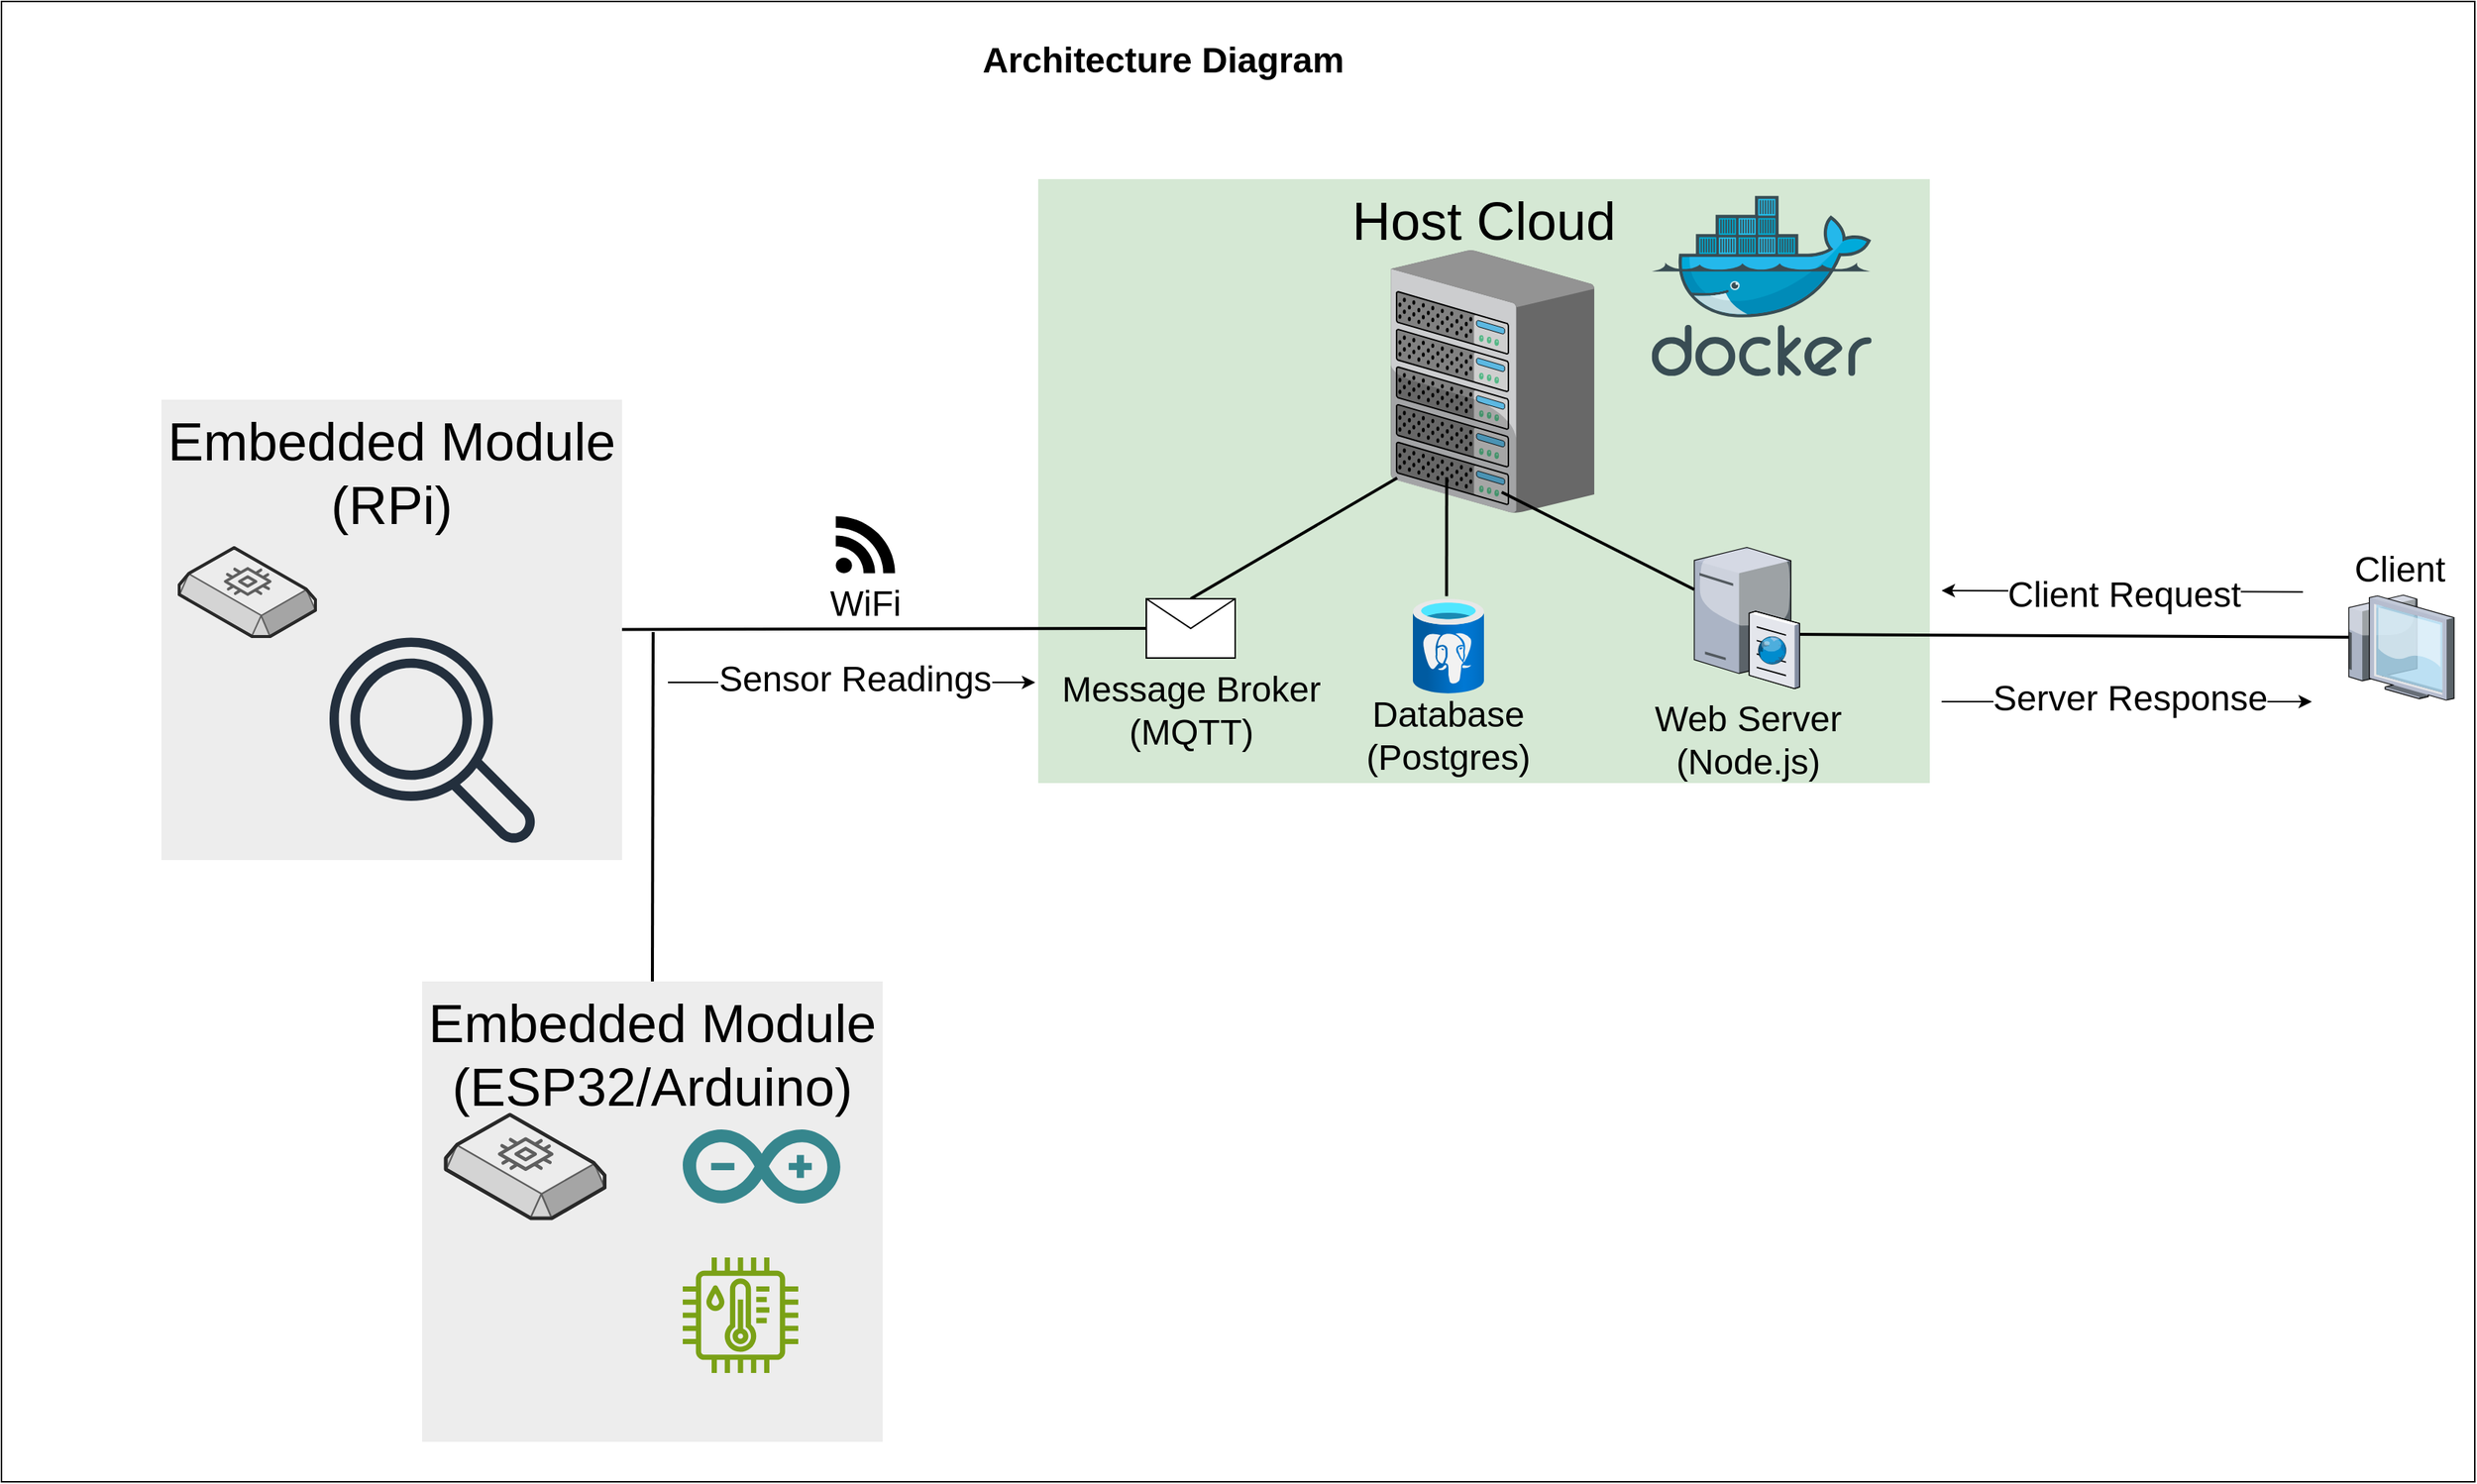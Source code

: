 <mxfile version="26.2.14">
  <diagram name="Page-1" id="e3a06f82-3646-2815-327d-82caf3d4e204">
    <mxGraphModel dx="2135" dy="1013" grid="1" gridSize="10" guides="1" tooltips="1" connect="1" arrows="1" fold="1" page="1" pageScale="1.5" pageWidth="1169" pageHeight="826" background="none" math="0" shadow="0">
      <root>
        <mxCell id="0" style=";html=1;" />
        <mxCell id="1" style=";html=1;" parent="0" />
        <mxCell id="hY7NImJjKEYf4peFuwMV-13" value="" style="rounded=0;whiteSpace=wrap;html=1;" vertex="1" parent="1">
          <mxGeometry x="40" y="10" width="1670" height="1000" as="geometry" />
        </mxCell>
        <mxCell id="y-3M5qs4vGqmPAsc8c7I-2" value="&lt;font style=&quot;font-size: 36px;&quot;&gt;Embedded Module (ESP32/Arduino)&lt;/font&gt;" style="whiteSpace=wrap;html=1;fillColor=#EDEDED;fontSize=14;strokeColor=none;verticalAlign=top;" parent="1" vertex="1">
          <mxGeometry x="324" y="672" width="311" height="311" as="geometry" />
        </mxCell>
        <mxCell id="6a7d8f32e03d9370-60" value="&lt;span style=&quot;font-size: 36px;&quot;&gt;Host Cloud&lt;/span&gt;" style="whiteSpace=wrap;html=1;fillColor=#d5e8d4;fontSize=14;strokeColor=none;verticalAlign=top;" parent="1" vertex="1">
          <mxGeometry x="740" y="130" width="602" height="408" as="geometry" />
        </mxCell>
        <mxCell id="6a7d8f32e03d9370-59" value="&lt;font style=&quot;font-size: 36px;&quot;&gt;Embedded Module (RPi)&lt;/font&gt;" style="whiteSpace=wrap;html=1;fillColor=#EDEDED;fontSize=14;strokeColor=none;verticalAlign=top;" parent="1" vertex="1">
          <mxGeometry x="148" y="279" width="311" height="311" as="geometry" />
        </mxCell>
        <mxCell id="6a7d8f32e03d9370-52" style="edgeStyle=none;rounded=0;html=1;startSize=10;endSize=10;jettySize=auto;orthogonalLoop=1;fontSize=14;endArrow=none;endFill=0;strokeWidth=2;entryX=0.187;entryY=0.401;entryDx=0;entryDy=0;entryPerimeter=0;exitX=0.961;exitY=0.626;exitDx=0;exitDy=0;exitPerimeter=0;" parent="1" source="6a7d8f32e03d9370-15" target="6a7d8f32e03d9370-27" edge="1">
          <mxGeometry relative="1" as="geometry">
            <mxPoint x="1264" y="433.307" as="sourcePoint" />
          </mxGeometry>
        </mxCell>
        <mxCell id="6a7d8f32e03d9370-15" value="&lt;font style=&quot;font-size: 24px;&quot;&gt;Web Server&lt;/font&gt;&lt;div&gt;&lt;font style=&quot;font-size: 24px;&quot;&gt;(Node.js)&lt;/font&gt;&lt;/div&gt;" style="verticalLabelPosition=bottom;aspect=fixed;html=1;verticalAlign=top;strokeColor=none;shape=mxgraph.citrix.cache_server;fillColor=#66B2FF;gradientColor=#0066CC;fontSize=14;labelPosition=center;align=center;" parent="1" vertex="1">
          <mxGeometry x="1183" y="376.5" width="71" height="97.5" as="geometry" />
        </mxCell>
        <mxCell id="6a7d8f32e03d9370-16" value="" style="verticalLabelPosition=top;aspect=fixed;html=1;verticalAlign=bottom;strokeColor=none;shape=mxgraph.citrix.chassis;fillColor=#66B2FF;gradientColor=#0066CC;fontSize=14;labelPosition=center;align=center;" parent="1" vertex="1">
          <mxGeometry x="978" y="178" width="137.5" height="177.5" as="geometry" />
        </mxCell>
        <mxCell id="6a7d8f32e03d9370-47" style="edgeStyle=none;rounded=0;html=1;startSize=10;endSize=10;jettySize=auto;orthogonalLoop=1;fontSize=14;endArrow=none;endFill=0;strokeWidth=2;exitX=0.5;exitY=0;exitDx=0;exitDy=0;entryX=0.032;entryY=0.867;entryDx=0;entryDy=0;entryPerimeter=0;" parent="1" source="qWdEIRByMjNaHTq9e7Bd-4" target="6a7d8f32e03d9370-16" edge="1">
          <mxGeometry relative="1" as="geometry">
            <mxPoint x="637" y="78.91" as="sourcePoint" />
          </mxGeometry>
        </mxCell>
        <mxCell id="6a7d8f32e03d9370-48" style="edgeStyle=none;rounded=0;html=1;startSize=10;endSize=10;jettySize=auto;orthogonalLoop=1;fontSize=14;endArrow=none;endFill=0;strokeWidth=2;exitX=0.474;exitY=-0.028;exitDx=0;exitDy=0;exitPerimeter=0;entryX=0.275;entryY=0.864;entryDx=0;entryDy=0;entryPerimeter=0;" parent="1" source="qWdEIRByMjNaHTq9e7Bd-6" target="6a7d8f32e03d9370-16" edge="1">
          <mxGeometry relative="1" as="geometry">
            <mxPoint x="636.81" y="213" as="sourcePoint" />
            <mxPoint x="1014" y="350" as="targetPoint" />
          </mxGeometry>
        </mxCell>
        <mxCell id="6a7d8f32e03d9370-55" style="edgeStyle=none;rounded=0;html=1;startSize=10;endSize=10;jettySize=auto;orthogonalLoop=1;fontSize=14;endArrow=none;endFill=0;strokeWidth=2;entryX=0.545;entryY=0.921;entryDx=0;entryDy=0;entryPerimeter=0;" parent="1" source="6a7d8f32e03d9370-15" target="6a7d8f32e03d9370-16" edge="1">
          <mxGeometry relative="1" as="geometry">
            <mxPoint x="1193" y="414.493" as="sourcePoint" />
          </mxGeometry>
        </mxCell>
        <mxCell id="6a7d8f32e03d9370-27" value="&lt;font style=&quot;font-size: 24px;&quot;&gt;Client&lt;/font&gt;" style="verticalLabelPosition=top;aspect=fixed;html=1;verticalAlign=bottom;strokeColor=none;shape=mxgraph.citrix.thin_client;fillColor=#66B2FF;gradientColor=#0066CC;fontSize=14;labelPosition=center;align=center;" parent="1" vertex="1">
          <mxGeometry x="1621" y="411" width="75" height="71" as="geometry" />
        </mxCell>
        <mxCell id="6a7d8f32e03d9370-62" value="Architecture Diagram" style="text;strokeColor=none;fillColor=none;html=1;fontSize=24;fontStyle=1;verticalAlign=middle;align=center;" parent="1" vertex="1">
          <mxGeometry x="393" y="30" width="861" height="40" as="geometry" />
        </mxCell>
        <mxCell id="qWdEIRByMjNaHTq9e7Bd-4" value="&lt;font style=&quot;font-size: 24px;&quot;&gt;Message Broker&lt;/font&gt;&lt;div&gt;&lt;font style=&quot;font-size: 24px;&quot;&gt;(MQTT)&lt;/font&gt;&lt;/div&gt;" style="shape=message;html=1;html=1;outlineConnect=0;labelPosition=center;verticalLabelPosition=bottom;align=center;verticalAlign=top;" parent="1" vertex="1">
          <mxGeometry x="813" y="413.5" width="60" height="40" as="geometry" />
        </mxCell>
        <mxCell id="qWdEIRByMjNaHTq9e7Bd-6" value="" style="image;aspect=fixed;html=1;points=[];align=center;fontSize=12;image=img/lib/azure2/databases/Azure_Database_PostgreSQL_Server.svg;" parent="1" vertex="1">
          <mxGeometry x="993" y="413.5" width="48" height="64" as="geometry" />
        </mxCell>
        <mxCell id="qWdEIRByMjNaHTq9e7Bd-8" value="" style="image;sketch=0;aspect=fixed;html=1;points=[];align=center;fontSize=12;image=img/lib/mscae/Docker.svg;" parent="1" vertex="1">
          <mxGeometry x="1154.23" y="141.2" width="148.54" height="121.8" as="geometry" />
        </mxCell>
        <mxCell id="qWdEIRByMjNaHTq9e7Bd-9" value="" style="shape=image;html=1;verticalAlign=top;verticalLabelPosition=bottom;labelBackgroundColor=#ffffff;imageAspect=0;aspect=fixed;image=https://cdn1.iconfinder.com/data/icons/fruit-136/64/Fruit_iconfree_Filled_Outline_raspberry-healthy-organic-food-fruit_icon-128.png" parent="1" vertex="1">
          <mxGeometry x="366" y="376.5" width="86.5" height="86.5" as="geometry" />
        </mxCell>
        <mxCell id="qWdEIRByMjNaHTq9e7Bd-10" value="" style="dashed=0;outlineConnect=0;html=1;align=center;labelPosition=center;verticalLabelPosition=bottom;verticalAlign=top;shape=mxgraph.weblogos.arduino;fillColor=#36868D;strokeColor=none" parent="1" vertex="1">
          <mxGeometry x="500" y="772" width="106.4" height="50" as="geometry" />
        </mxCell>
        <mxCell id="qWdEIRByMjNaHTq9e7Bd-11" value="" style="verticalLabelPosition=bottom;html=1;verticalAlign=top;strokeWidth=1;align=center;outlineConnect=0;dashed=0;outlineConnect=0;shape=mxgraph.aws3d.ebs2;fillColor=#ECECEC;strokeColor=#5E5E5E;aspect=fixed;" parent="1" vertex="1">
          <mxGeometry x="340" y="762" width="107.33" height="70" as="geometry" />
        </mxCell>
        <mxCell id="qWdEIRByMjNaHTq9e7Bd-13" value="" style="sketch=0;outlineConnect=0;fontColor=#232F3E;gradientColor=none;fillColor=#7AA116;strokeColor=none;dashed=0;verticalLabelPosition=bottom;verticalAlign=top;align=center;html=1;fontSize=12;fontStyle=0;aspect=fixed;pointerEvents=1;shape=mxgraph.aws4.iot_thing_temperature_humidity_sensor;" parent="1" vertex="1">
          <mxGeometry x="500" y="858.5" width="78" height="78" as="geometry" />
        </mxCell>
        <mxCell id="qWdEIRByMjNaHTq9e7Bd-15" value="" style="shape=image;html=1;verticalAlign=top;verticalLabelPosition=bottom;labelBackgroundColor=#ffffff;imageAspect=0;aspect=fixed;image=https://cdn0.iconfinder.com/data/icons/phosphor-fill-vol-4/256/speaker-simple-high-fill-128.png" parent="1" vertex="1">
          <mxGeometry x="372" y="848.5" width="98" height="98" as="geometry" />
        </mxCell>
        <mxCell id="qWdEIRByMjNaHTq9e7Bd-16" value="" style="shape=image;html=1;verticalAlign=top;verticalLabelPosition=bottom;labelBackgroundColor=#ffffff;imageAspect=0;aspect=fixed;image=https://cdn1.iconfinder.com/data/icons/2-building-line-filled/614/Factory-128.png" parent="1" vertex="1">
          <mxGeometry x="286.3" y="470" width="58" height="58" as="geometry" />
        </mxCell>
        <mxCell id="qWdEIRByMjNaHTq9e7Bd-19" value="" style="verticalLabelPosition=bottom;html=1;verticalAlign=top;strokeWidth=1;align=center;outlineConnect=0;dashed=0;outlineConnect=0;shape=mxgraph.aws3d.ebs2;fillColor=#ECECEC;strokeColor=#5E5E5E;aspect=fixed;" parent="1" vertex="1">
          <mxGeometry x="160" y="379" width="92" height="60" as="geometry" />
        </mxCell>
        <mxCell id="qWdEIRByMjNaHTq9e7Bd-20" value="" style="sketch=0;outlineConnect=0;fontColor=#232F3E;gradientColor=none;fillColor=#232F3D;strokeColor=none;dashed=0;verticalLabelPosition=bottom;verticalAlign=top;align=center;html=1;fontSize=12;fontStyle=0;aspect=fixed;pointerEvents=1;shape=mxgraph.aws4.magnifying_glass_2;" parent="1" vertex="1">
          <mxGeometry x="261.5" y="439" width="140" height="140" as="geometry" />
        </mxCell>
        <mxCell id="qWdEIRByMjNaHTq9e7Bd-21" style="edgeStyle=none;rounded=0;html=1;startSize=10;endSize=10;jettySize=auto;orthogonalLoop=1;fontSize=14;endArrow=none;endFill=0;strokeWidth=2;exitX=0.5;exitY=0;exitDx=0;exitDy=0;" parent="1" source="y-3M5qs4vGqmPAsc8c7I-2" edge="1">
          <mxGeometry relative="1" as="geometry">
            <mxPoint x="632.5" y="650" as="sourcePoint" />
            <mxPoint x="480" y="436" as="targetPoint" />
          </mxGeometry>
        </mxCell>
        <mxCell id="qWdEIRByMjNaHTq9e7Bd-22" value="&lt;font style=&quot;font-size: 24px;&quot;&gt;WiFi&lt;/font&gt;" style="shape=mxgraph.signs.tech.rss;html=1;pointerEvents=1;fillColor=#000000;strokeColor=none;verticalLabelPosition=bottom;verticalAlign=top;align=center;" parent="1" vertex="1">
          <mxGeometry x="603.33" y="357.75" width="40" height="38.5" as="geometry" />
        </mxCell>
        <mxCell id="qWdEIRByMjNaHTq9e7Bd-23" style="edgeStyle=none;rounded=0;html=1;startSize=10;endSize=10;jettySize=auto;orthogonalLoop=1;fontSize=14;endArrow=none;endFill=0;strokeWidth=2;exitX=0;exitY=0.5;exitDx=0;exitDy=0;" parent="1" source="qWdEIRByMjNaHTq9e7Bd-4" target="6a7d8f32e03d9370-59" edge="1">
          <mxGeometry relative="1" as="geometry">
            <mxPoint x="590" y="437" as="sourcePoint" />
            <mxPoint x="590" y="375" as="targetPoint" />
          </mxGeometry>
        </mxCell>
        <mxCell id="y-3M5qs4vGqmPAsc8c7I-9" value="&lt;font style=&quot;font-size: 24px;&quot;&gt;Database&lt;/font&gt;&lt;div&gt;&lt;font style=&quot;font-size: 24px;&quot;&gt;(Postgres)&lt;/font&gt;&lt;/div&gt;" style="text;html=1;align=center;verticalAlign=middle;whiteSpace=wrap;rounded=0;" parent="1" vertex="1">
          <mxGeometry x="987" y="491" width="60" height="30" as="geometry" />
        </mxCell>
        <mxCell id="hY7NImJjKEYf4peFuwMV-2" value="" style="endArrow=classic;html=1;rounded=0;" edge="1" parent="1">
          <mxGeometry width="50" height="50" relative="1" as="geometry">
            <mxPoint x="490" y="470" as="sourcePoint" />
            <mxPoint x="738" y="470" as="targetPoint" />
          </mxGeometry>
        </mxCell>
        <mxCell id="hY7NImJjKEYf4peFuwMV-3" value="&lt;font style=&quot;font-size: 24px;&quot;&gt;Sensor Readings&lt;/font&gt;" style="edgeLabel;html=1;align=center;verticalAlign=middle;resizable=0;points=[];" vertex="1" connectable="0" parent="hY7NImJjKEYf4peFuwMV-2">
          <mxGeometry x="0.005" y="2" relative="1" as="geometry">
            <mxPoint x="1" as="offset" />
          </mxGeometry>
        </mxCell>
        <mxCell id="hY7NImJjKEYf4peFuwMV-8" value="" style="endArrow=classic;html=1;rounded=0;" edge="1" parent="1">
          <mxGeometry width="50" height="50" relative="1" as="geometry">
            <mxPoint x="1594" y="408.84" as="sourcePoint" />
            <mxPoint x="1350" y="408" as="targetPoint" />
          </mxGeometry>
        </mxCell>
        <mxCell id="hY7NImJjKEYf4peFuwMV-9" value="&lt;font style=&quot;font-size: 24px;&quot;&gt;Client Request&lt;/font&gt;" style="edgeLabel;html=1;align=center;verticalAlign=middle;resizable=0;points=[];" vertex="1" connectable="0" parent="hY7NImJjKEYf4peFuwMV-8">
          <mxGeometry x="0.005" y="2" relative="1" as="geometry">
            <mxPoint x="1" as="offset" />
          </mxGeometry>
        </mxCell>
        <mxCell id="hY7NImJjKEYf4peFuwMV-10" value="" style="endArrow=classic;html=1;rounded=0;" edge="1" parent="1">
          <mxGeometry width="50" height="50" relative="1" as="geometry">
            <mxPoint x="1350" y="483" as="sourcePoint" />
            <mxPoint x="1600" y="483" as="targetPoint" />
          </mxGeometry>
        </mxCell>
        <mxCell id="hY7NImJjKEYf4peFuwMV-11" value="&lt;font style=&quot;font-size: 24px;&quot;&gt;Server Response&lt;/font&gt;" style="edgeLabel;html=1;align=center;verticalAlign=middle;resizable=0;points=[];" vertex="1" connectable="0" parent="hY7NImJjKEYf4peFuwMV-10">
          <mxGeometry x="0.005" y="2" relative="1" as="geometry">
            <mxPoint x="1" as="offset" />
          </mxGeometry>
        </mxCell>
      </root>
    </mxGraphModel>
  </diagram>
</mxfile>
